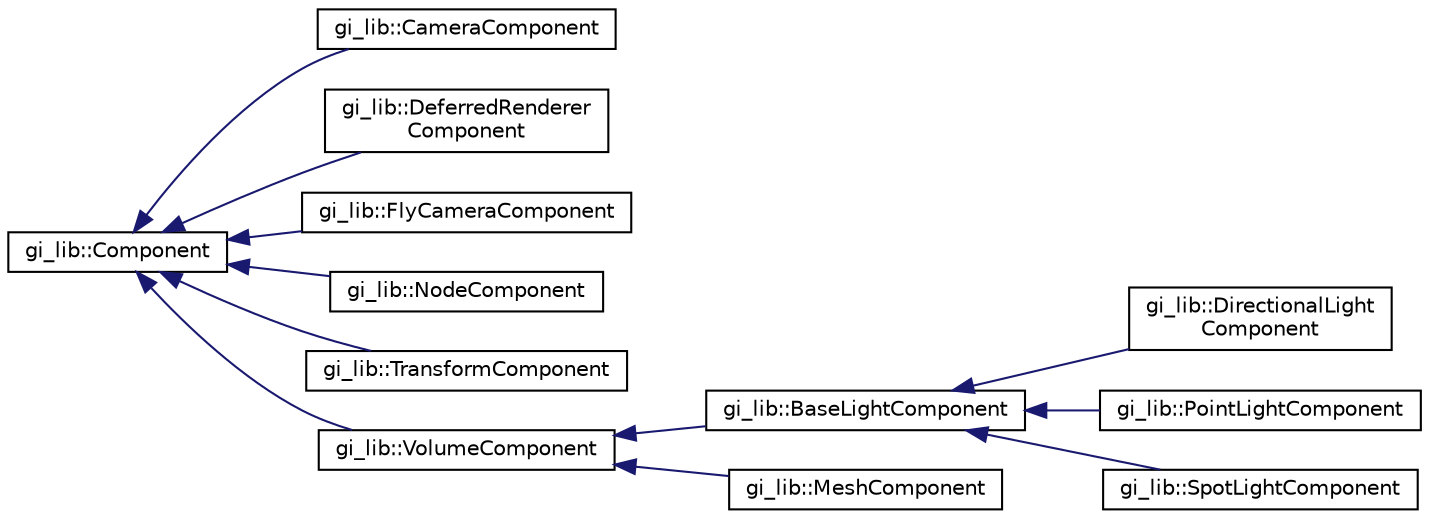 digraph "Graphical Class Hierarchy"
{
  edge [fontname="Helvetica",fontsize="10",labelfontname="Helvetica",labelfontsize="10"];
  node [fontname="Helvetica",fontsize="10",shape=record];
  rankdir="LR";
  Node1 [label="gi_lib::Component",height=0.2,width=0.4,color="black", fillcolor="white", style="filled",URL="$classgi__lib_1_1_component.html",tooltip="Represents a component of a component-based entity. A component-based entity is an abstract object wh..."];
  Node1 -> Node2 [dir="back",color="midnightblue",fontsize="10",style="solid",fontname="Helvetica"];
  Node2 [label="gi_lib::CameraComponent",height=0.2,width=0.4,color="black", fillcolor="white", style="filled",URL="$classgi__lib_1_1_camera_component.html",tooltip="Basic class for camera components. "];
  Node1 -> Node3 [dir="back",color="midnightblue",fontsize="10",style="solid",fontname="Helvetica"];
  Node3 [label="gi_lib::DeferredRenderer\lComponent",height=0.2,width=0.4,color="black", fillcolor="white", style="filled",URL="$classgi__lib_1_1_deferred_renderer_component.html",tooltip="Component used to draw object using a deferred renderer. The component will store one material per me..."];
  Node1 -> Node4 [dir="back",color="midnightblue",fontsize="10",style="solid",fontname="Helvetica"];
  Node4 [label="gi_lib::FlyCameraComponent",height=0.2,width=0.4,color="black", fillcolor="white", style="filled",URL="$classgi__lib_1_1_fly_camera_component.html",tooltip="Component used to move an aerial camera. "];
  Node1 -> Node5 [dir="back",color="midnightblue",fontsize="10",style="solid",fontname="Helvetica"];
  Node5 [label="gi_lib::NodeComponent",height=0.2,width=0.4,color="black", fillcolor="white", style="filled",URL="$classgi__lib_1_1_node_component.html",tooltip="Node component used to link a scene to its nodes. "];
  Node1 -> Node6 [dir="back",color="midnightblue",fontsize="10",style="solid",fontname="Helvetica"];
  Node6 [label="gi_lib::TransformComponent",height=0.2,width=0.4,color="black", fillcolor="white", style="filled",URL="$classgi__lib_1_1_transform_component.html",tooltip="Expose 3D-space transform capabilities. The composite transformation is calculated by applying the sc..."];
  Node1 -> Node7 [dir="back",color="midnightblue",fontsize="10",style="solid",fontname="Helvetica"];
  Node7 [label="gi_lib::VolumeComponent",height=0.2,width=0.4,color="black", fillcolor="white", style="filled",URL="$classgi__lib_1_1_volume_component.html",tooltip="Contains informations about an axis-aligned bounding box surrounding the node. "];
  Node7 -> Node8 [dir="back",color="midnightblue",fontsize="10",style="solid",fontname="Helvetica"];
  Node8 [label="gi_lib::BaseLightComponent",height=0.2,width=0.4,color="black", fillcolor="white", style="filled",URL="$classgi__lib_1_1_base_light_component.html",tooltip="Base class for each light. "];
  Node8 -> Node9 [dir="back",color="midnightblue",fontsize="10",style="solid",fontname="Helvetica"];
  Node9 [label="gi_lib::DirectionalLight\lComponent",height=0.2,width=0.4,color="black", fillcolor="white", style="filled",URL="$classgi__lib_1_1_directional_light_component.html",tooltip="Represents a single directional light. A directional light is a light that has no position and irradi..."];
  Node8 -> Node10 [dir="back",color="midnightblue",fontsize="10",style="solid",fontname="Helvetica"];
  Node10 [label="gi_lib::PointLightComponent",height=0.2,width=0.4,color="black", fillcolor="white", style="filled",URL="$classgi__lib_1_1_point_light_component.html",tooltip="Represents a single point light. A point light is a light that has a position and irradiates light in..."];
  Node8 -> Node11 [dir="back",color="midnightblue",fontsize="10",style="solid",fontname="Helvetica"];
  Node11 [label="gi_lib::SpotLightComponent",height=0.2,width=0.4,color="black", fillcolor="white", style="filled",URL="$classgi__lib_1_1_spot_light_component.html",tooltip="Represents a single spot light. A spotlight is a light that irradiates from one point towards a direc..."];
  Node7 -> Node12 [dir="back",color="midnightblue",fontsize="10",style="solid",fontname="Helvetica"];
  Node12 [label="gi_lib::MeshComponent",height=0.2,width=0.4,color="black", fillcolor="white", style="filled",URL="$classgi__lib_1_1_mesh_component.html",tooltip="Mesh component. "];
}
